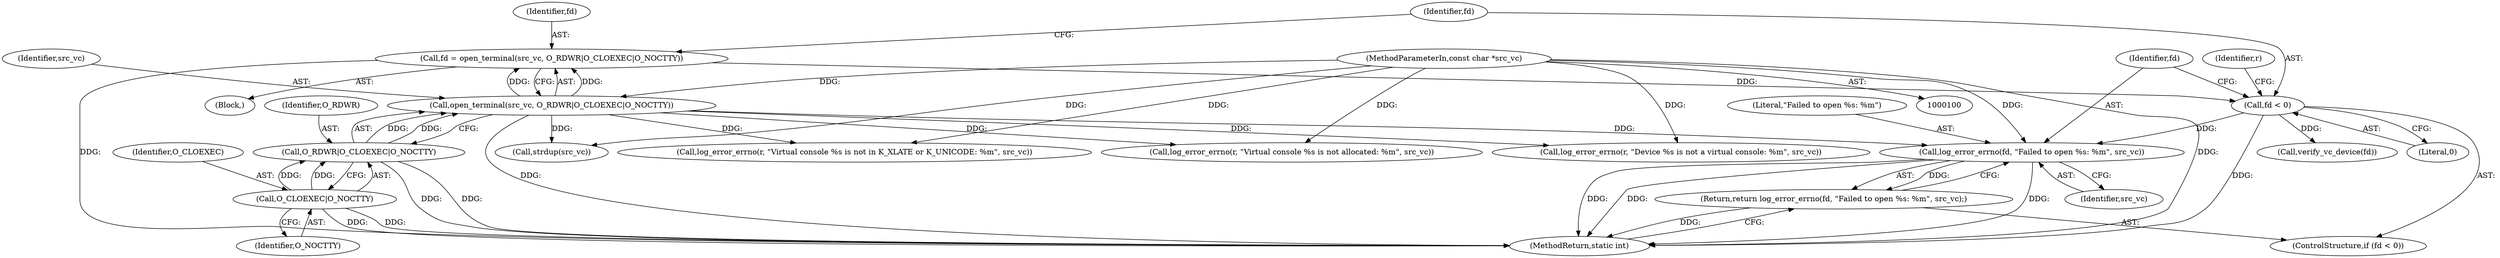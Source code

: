 digraph "0_systemd_9725f1a10f80f5e0ae7d9b60547458622aeb322f_3@pointer" {
"1000125" [label="(Call,log_error_errno(fd, \"Failed to open %s: %m\", src_vc))"];
"1000121" [label="(Call,fd < 0)"];
"1000111" [label="(Call,fd = open_terminal(src_vc, O_RDWR|O_CLOEXEC|O_NOCTTY))"];
"1000113" [label="(Call,open_terminal(src_vc, O_RDWR|O_CLOEXEC|O_NOCTTY))"];
"1000102" [label="(MethodParameterIn,const char *src_vc)"];
"1000115" [label="(Call,O_RDWR|O_CLOEXEC|O_NOCTTY)"];
"1000117" [label="(Call,O_CLOEXEC|O_NOCTTY)"];
"1000124" [label="(Return,return log_error_errno(fd, \"Failed to open %s: %m\", src_vc);)"];
"1000112" [label="(Identifier,fd)"];
"1000164" [label="(Call,log_error_errno(r, \"Virtual console %s is not in K_XLATE or K_UNICODE: %m\", src_vc))"];
"1000122" [label="(Identifier,fd)"];
"1000113" [label="(Call,open_terminal(src_vc, O_RDWR|O_CLOEXEC|O_NOCTTY))"];
"1000116" [label="(Identifier,O_RDWR)"];
"1000114" [label="(Identifier,src_vc)"];
"1000170" [label="(Call,strdup(src_vc))"];
"1000126" [label="(Identifier,fd)"];
"1000111" [label="(Call,fd = open_terminal(src_vc, O_RDWR|O_CLOEXEC|O_NOCTTY))"];
"1000118" [label="(Identifier,O_CLOEXEC)"];
"1000125" [label="(Call,log_error_errno(fd, \"Failed to open %s: %m\", src_vc))"];
"1000128" [label="(Identifier,src_vc)"];
"1000103" [label="(Block,)"];
"1000151" [label="(Call,log_error_errno(r, \"Virtual console %s is not allocated: %m\", src_vc))"];
"1000131" [label="(Call,verify_vc_device(fd))"];
"1000115" [label="(Call,O_RDWR|O_CLOEXEC|O_NOCTTY)"];
"1000138" [label="(Call,log_error_errno(r, \"Device %s is not a virtual console: %m\", src_vc))"];
"1000121" [label="(Call,fd < 0)"];
"1000102" [label="(MethodParameterIn,const char *src_vc)"];
"1000123" [label="(Literal,0)"];
"1000130" [label="(Identifier,r)"];
"1000184" [label="(MethodReturn,static int)"];
"1000127" [label="(Literal,\"Failed to open %s: %m\")"];
"1000124" [label="(Return,return log_error_errno(fd, \"Failed to open %s: %m\", src_vc);)"];
"1000120" [label="(ControlStructure,if (fd < 0))"];
"1000117" [label="(Call,O_CLOEXEC|O_NOCTTY)"];
"1000119" [label="(Identifier,O_NOCTTY)"];
"1000125" -> "1000124"  [label="AST: "];
"1000125" -> "1000128"  [label="CFG: "];
"1000126" -> "1000125"  [label="AST: "];
"1000127" -> "1000125"  [label="AST: "];
"1000128" -> "1000125"  [label="AST: "];
"1000124" -> "1000125"  [label="CFG: "];
"1000125" -> "1000184"  [label="DDG: "];
"1000125" -> "1000184"  [label="DDG: "];
"1000125" -> "1000184"  [label="DDG: "];
"1000125" -> "1000124"  [label="DDG: "];
"1000121" -> "1000125"  [label="DDG: "];
"1000113" -> "1000125"  [label="DDG: "];
"1000102" -> "1000125"  [label="DDG: "];
"1000121" -> "1000120"  [label="AST: "];
"1000121" -> "1000123"  [label="CFG: "];
"1000122" -> "1000121"  [label="AST: "];
"1000123" -> "1000121"  [label="AST: "];
"1000126" -> "1000121"  [label="CFG: "];
"1000130" -> "1000121"  [label="CFG: "];
"1000121" -> "1000184"  [label="DDG: "];
"1000111" -> "1000121"  [label="DDG: "];
"1000121" -> "1000131"  [label="DDG: "];
"1000111" -> "1000103"  [label="AST: "];
"1000111" -> "1000113"  [label="CFG: "];
"1000112" -> "1000111"  [label="AST: "];
"1000113" -> "1000111"  [label="AST: "];
"1000122" -> "1000111"  [label="CFG: "];
"1000111" -> "1000184"  [label="DDG: "];
"1000113" -> "1000111"  [label="DDG: "];
"1000113" -> "1000111"  [label="DDG: "];
"1000113" -> "1000115"  [label="CFG: "];
"1000114" -> "1000113"  [label="AST: "];
"1000115" -> "1000113"  [label="AST: "];
"1000113" -> "1000184"  [label="DDG: "];
"1000102" -> "1000113"  [label="DDG: "];
"1000115" -> "1000113"  [label="DDG: "];
"1000115" -> "1000113"  [label="DDG: "];
"1000113" -> "1000138"  [label="DDG: "];
"1000113" -> "1000151"  [label="DDG: "];
"1000113" -> "1000164"  [label="DDG: "];
"1000113" -> "1000170"  [label="DDG: "];
"1000102" -> "1000100"  [label="AST: "];
"1000102" -> "1000184"  [label="DDG: "];
"1000102" -> "1000138"  [label="DDG: "];
"1000102" -> "1000151"  [label="DDG: "];
"1000102" -> "1000164"  [label="DDG: "];
"1000102" -> "1000170"  [label="DDG: "];
"1000115" -> "1000117"  [label="CFG: "];
"1000116" -> "1000115"  [label="AST: "];
"1000117" -> "1000115"  [label="AST: "];
"1000115" -> "1000184"  [label="DDG: "];
"1000115" -> "1000184"  [label="DDG: "];
"1000117" -> "1000115"  [label="DDG: "];
"1000117" -> "1000115"  [label="DDG: "];
"1000117" -> "1000119"  [label="CFG: "];
"1000118" -> "1000117"  [label="AST: "];
"1000119" -> "1000117"  [label="AST: "];
"1000117" -> "1000184"  [label="DDG: "];
"1000117" -> "1000184"  [label="DDG: "];
"1000124" -> "1000120"  [label="AST: "];
"1000184" -> "1000124"  [label="CFG: "];
"1000124" -> "1000184"  [label="DDG: "];
}
